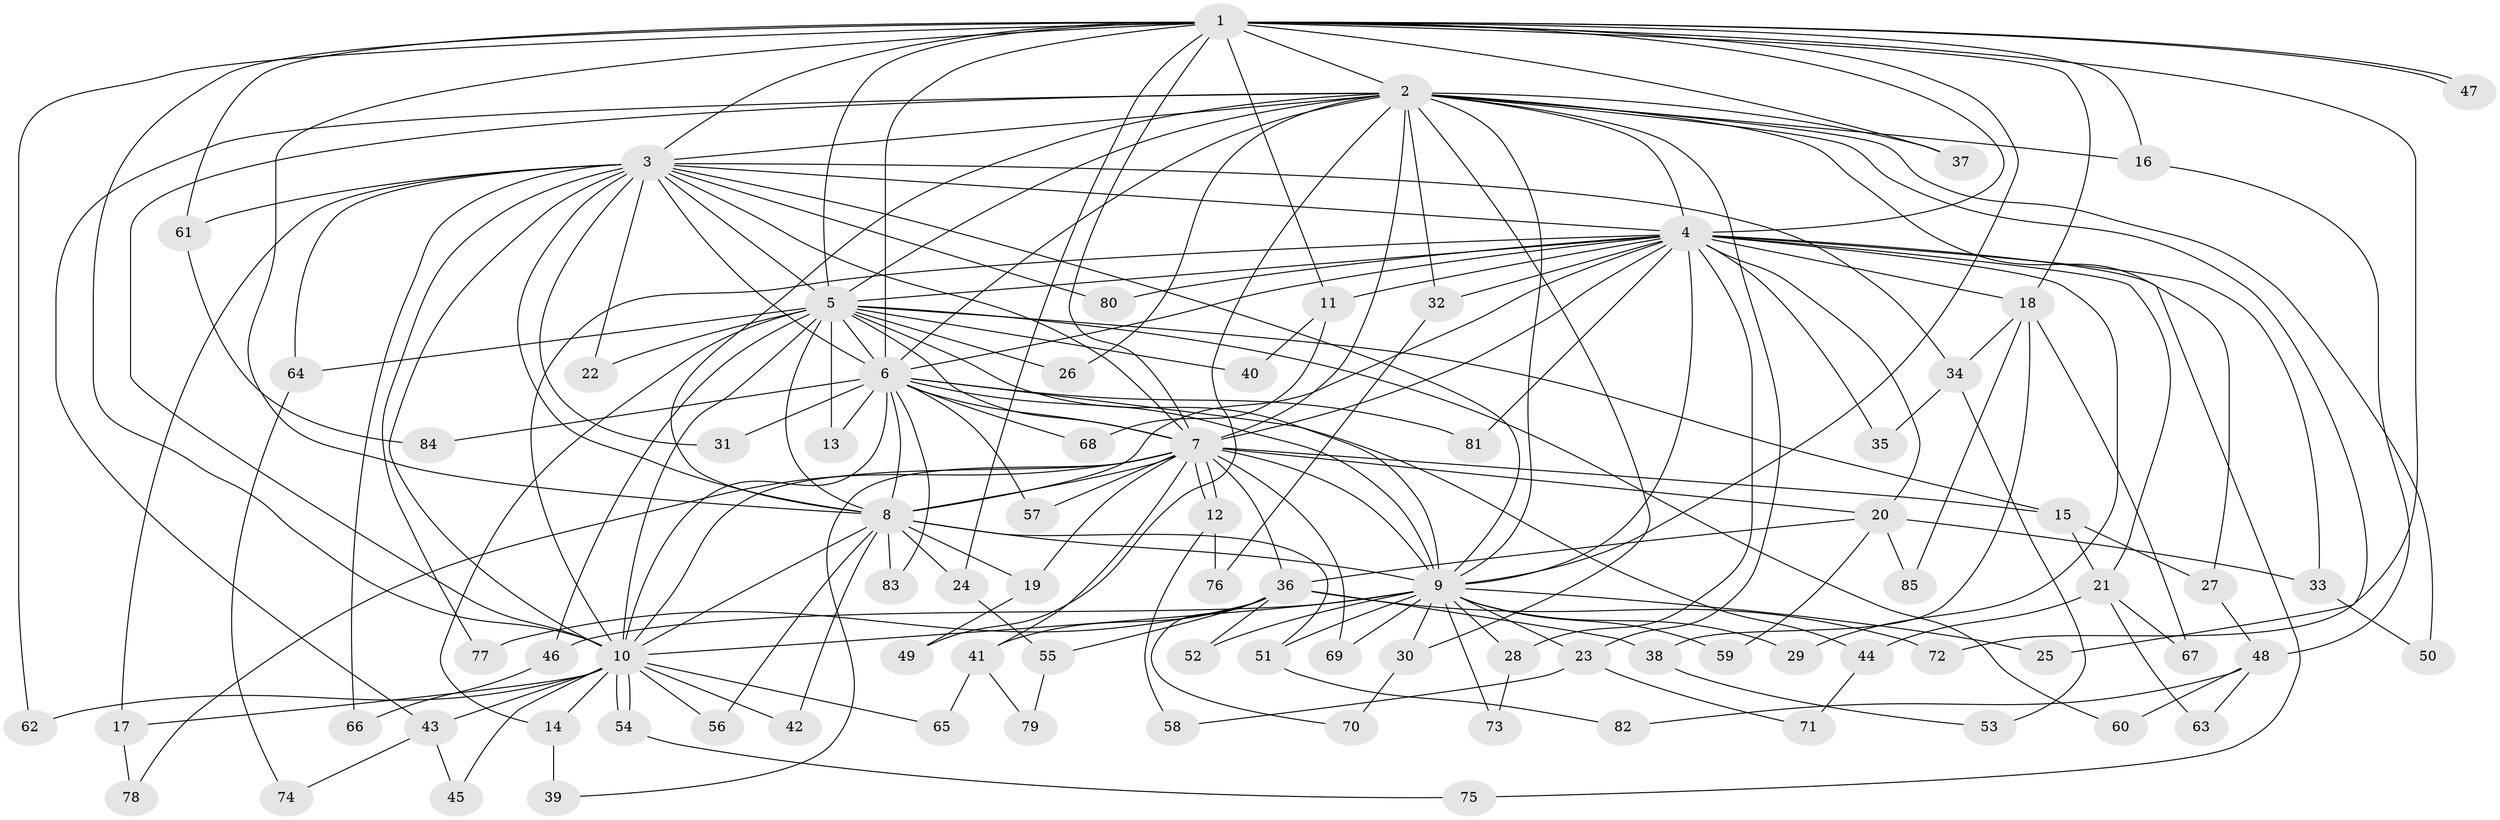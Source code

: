 // coarse degree distribution, {14: 0.08823529411764706, 15: 0.058823529411764705, 11: 0.029411764705882353, 16: 0.029411764705882353, 4: 0.17647058823529413, 3: 0.17647058823529413, 6: 0.058823529411764705, 8: 0.029411764705882353, 5: 0.029411764705882353, 7: 0.08823529411764706, 2: 0.20588235294117646, 1: 0.029411764705882353}
// Generated by graph-tools (version 1.1) at 2025/49/03/04/25 22:49:31]
// undirected, 85 vertices, 195 edges
graph export_dot {
  node [color=gray90,style=filled];
  1;
  2;
  3;
  4;
  5;
  6;
  7;
  8;
  9;
  10;
  11;
  12;
  13;
  14;
  15;
  16;
  17;
  18;
  19;
  20;
  21;
  22;
  23;
  24;
  25;
  26;
  27;
  28;
  29;
  30;
  31;
  32;
  33;
  34;
  35;
  36;
  37;
  38;
  39;
  40;
  41;
  42;
  43;
  44;
  45;
  46;
  47;
  48;
  49;
  50;
  51;
  52;
  53;
  54;
  55;
  56;
  57;
  58;
  59;
  60;
  61;
  62;
  63;
  64;
  65;
  66;
  67;
  68;
  69;
  70;
  71;
  72;
  73;
  74;
  75;
  76;
  77;
  78;
  79;
  80;
  81;
  82;
  83;
  84;
  85;
  1 -- 2;
  1 -- 3;
  1 -- 4;
  1 -- 5;
  1 -- 6;
  1 -- 7;
  1 -- 8;
  1 -- 9;
  1 -- 10;
  1 -- 11;
  1 -- 16;
  1 -- 18;
  1 -- 24;
  1 -- 37;
  1 -- 47;
  1 -- 47;
  1 -- 61;
  1 -- 62;
  1 -- 72;
  2 -- 3;
  2 -- 4;
  2 -- 5;
  2 -- 6;
  2 -- 7;
  2 -- 8;
  2 -- 9;
  2 -- 10;
  2 -- 16;
  2 -- 23;
  2 -- 25;
  2 -- 26;
  2 -- 27;
  2 -- 30;
  2 -- 32;
  2 -- 37;
  2 -- 43;
  2 -- 49;
  2 -- 50;
  3 -- 4;
  3 -- 5;
  3 -- 6;
  3 -- 7;
  3 -- 8;
  3 -- 9;
  3 -- 10;
  3 -- 17;
  3 -- 22;
  3 -- 31;
  3 -- 34;
  3 -- 61;
  3 -- 64;
  3 -- 66;
  3 -- 77;
  3 -- 80;
  4 -- 5;
  4 -- 6;
  4 -- 7;
  4 -- 8;
  4 -- 9;
  4 -- 10;
  4 -- 11;
  4 -- 18;
  4 -- 20;
  4 -- 21;
  4 -- 28;
  4 -- 29;
  4 -- 32;
  4 -- 33;
  4 -- 35;
  4 -- 75;
  4 -- 80;
  4 -- 81;
  5 -- 6;
  5 -- 7;
  5 -- 8;
  5 -- 9;
  5 -- 10;
  5 -- 13;
  5 -- 14;
  5 -- 15;
  5 -- 22;
  5 -- 26;
  5 -- 40;
  5 -- 46;
  5 -- 60;
  5 -- 64;
  6 -- 7;
  6 -- 8;
  6 -- 9;
  6 -- 10;
  6 -- 13;
  6 -- 31;
  6 -- 44;
  6 -- 57;
  6 -- 68;
  6 -- 81;
  6 -- 83;
  6 -- 84;
  7 -- 8;
  7 -- 9;
  7 -- 10;
  7 -- 12;
  7 -- 12;
  7 -- 15;
  7 -- 19;
  7 -- 20;
  7 -- 36;
  7 -- 39;
  7 -- 41;
  7 -- 57;
  7 -- 69;
  7 -- 78;
  8 -- 9;
  8 -- 10;
  8 -- 19;
  8 -- 24;
  8 -- 42;
  8 -- 51;
  8 -- 56;
  8 -- 83;
  9 -- 10;
  9 -- 23;
  9 -- 25;
  9 -- 28;
  9 -- 29;
  9 -- 30;
  9 -- 46;
  9 -- 51;
  9 -- 52;
  9 -- 59;
  9 -- 69;
  9 -- 73;
  10 -- 14;
  10 -- 17;
  10 -- 42;
  10 -- 43;
  10 -- 45;
  10 -- 54;
  10 -- 54;
  10 -- 56;
  10 -- 62;
  10 -- 65;
  11 -- 40;
  11 -- 68;
  12 -- 58;
  12 -- 76;
  14 -- 39;
  15 -- 21;
  15 -- 27;
  16 -- 48;
  17 -- 78;
  18 -- 34;
  18 -- 38;
  18 -- 67;
  18 -- 85;
  19 -- 49;
  20 -- 33;
  20 -- 36;
  20 -- 59;
  20 -- 85;
  21 -- 44;
  21 -- 63;
  21 -- 67;
  23 -- 58;
  23 -- 71;
  24 -- 55;
  27 -- 48;
  28 -- 73;
  30 -- 70;
  32 -- 76;
  33 -- 50;
  34 -- 35;
  34 -- 53;
  36 -- 38;
  36 -- 41;
  36 -- 52;
  36 -- 55;
  36 -- 70;
  36 -- 72;
  36 -- 77;
  38 -- 53;
  41 -- 65;
  41 -- 79;
  43 -- 45;
  43 -- 74;
  44 -- 71;
  46 -- 66;
  48 -- 60;
  48 -- 63;
  48 -- 82;
  51 -- 82;
  54 -- 75;
  55 -- 79;
  61 -- 84;
  64 -- 74;
}

